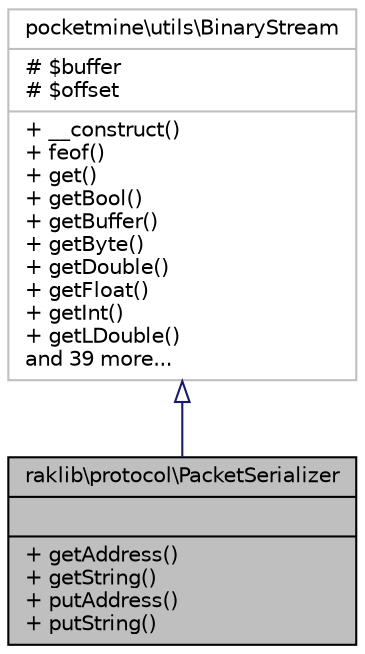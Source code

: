 digraph "raklib\protocol\PacketSerializer"
{
 // INTERACTIVE_SVG=YES
 // LATEX_PDF_SIZE
  edge [fontname="Helvetica",fontsize="10",labelfontname="Helvetica",labelfontsize="10"];
  node [fontname="Helvetica",fontsize="10",shape=record];
  Node1 [label="{raklib\\protocol\\PacketSerializer\n||+ getAddress()\l+ getString()\l+ putAddress()\l+ putString()\l}",height=0.2,width=0.4,color="black", fillcolor="grey75", style="filled", fontcolor="black",tooltip=" "];
  Node2 -> Node1 [dir="back",color="midnightblue",fontsize="10",style="solid",arrowtail="onormal",fontname="Helvetica"];
  Node2 [label="{pocketmine\\utils\\BinaryStream\n|# $buffer\l# $offset\l|+ __construct()\l+ feof()\l+ get()\l+ getBool()\l+ getBuffer()\l+ getByte()\l+ getDouble()\l+ getFloat()\l+ getInt()\l+ getLDouble()\land 39 more...\l}",height=0.2,width=0.4,color="grey75", fillcolor="white", style="filled",URL="$d6/dc6/classpocketmine_1_1utils_1_1_binary_stream.html",tooltip=" "];
}
